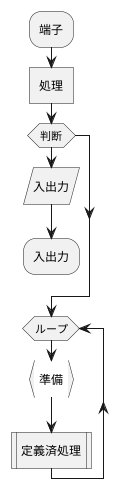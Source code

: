 @startuml
:端子;
:処理]
if(判断) then
  :入出力/
  :入出力\\
kill
endif
while (ループ)
:準備}
:定義済処理|
endwhile
-[hidden]->
' detach
@enduml
